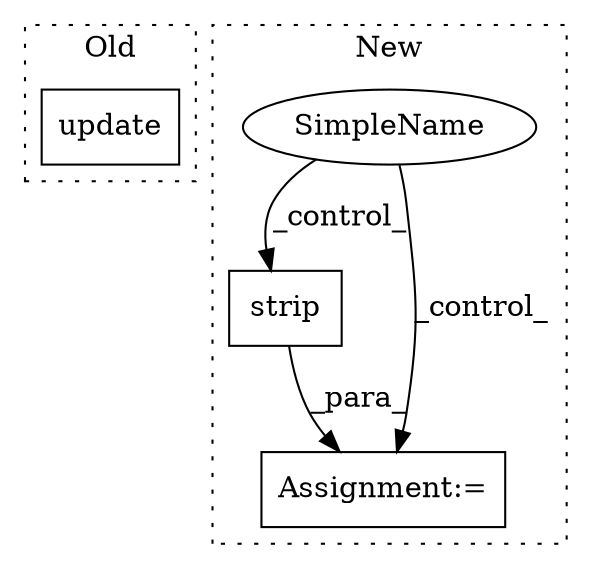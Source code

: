 digraph G {
subgraph cluster0 {
1 [label="update" a="32" s="620,662" l="7,1" shape="box"];
label = "Old";
style="dotted";
}
subgraph cluster1 {
2 [label="strip" a="32" s="377" l="7" shape="box"];
3 [label="Assignment:=" a="7" s="361" l="14" shape="box"];
4 [label="SimpleName" a="42" s="" l="" shape="ellipse"];
label = "New";
style="dotted";
}
2 -> 3 [label="_para_"];
4 -> 2 [label="_control_"];
4 -> 3 [label="_control_"];
}